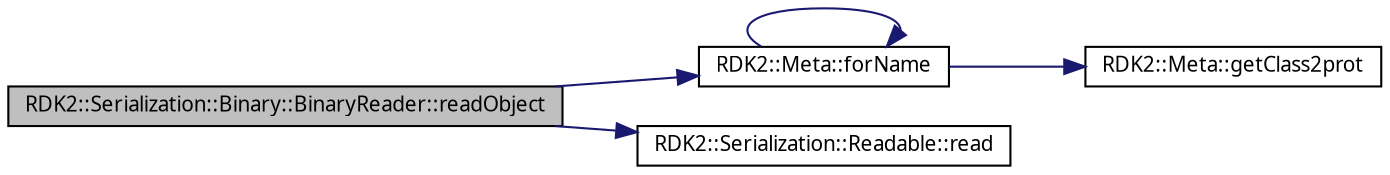 digraph G
{
  edge [fontname="FreeSans.ttf",fontsize=10,labelfontname="FreeSans.ttf",labelfontsize=10];
  node [fontname="FreeSans.ttf",fontsize=10,shape=record];
  rankdir=LR;
  Node1 [label="RDK2::Serialization::Binary::BinaryReader::readObject",height=0.2,width=0.4,color="black", fillcolor="grey75", style="filled" fontcolor="black"];
  Node1 -> Node2 [color="midnightblue",fontsize=10,style="solid",fontname="FreeSans.ttf"];
  Node2 [label="RDK2::Meta::forName",height=0.2,width=0.4,color="black", fillcolor="white", style="filled",URL="$namespace_r_d_k2_1_1_meta.html#1665dcb095d0f5cedb792577b1f1522c"];
  Node2 -> Node2 [color="midnightblue",fontsize=10,style="solid",fontname="FreeSans.ttf"];
  Node2 -> Node3 [color="midnightblue",fontsize=10,style="solid",fontname="FreeSans.ttf"];
  Node3 [label="RDK2::Meta::getClass2prot",height=0.2,width=0.4,color="black", fillcolor="white", style="filled",URL="$namespace_r_d_k2_1_1_meta.html#0d3aef9b5b7c6e11161ac18921fa7435"];
  Node1 -> Node4 [color="midnightblue",fontsize=10,style="solid",fontname="FreeSans.ttf"];
  Node4 [label="RDK2::Serialization::Readable::read",height=0.2,width=0.4,color="black", fillcolor="white", style="filled",URL="$class_r_d_k2_1_1_serialization_1_1_readable.html#454ce1eb8e55a7da42717ae273cb1366",tooltip="The object must let the exceptions generated by the Reader to pass through, as the..."];
}
